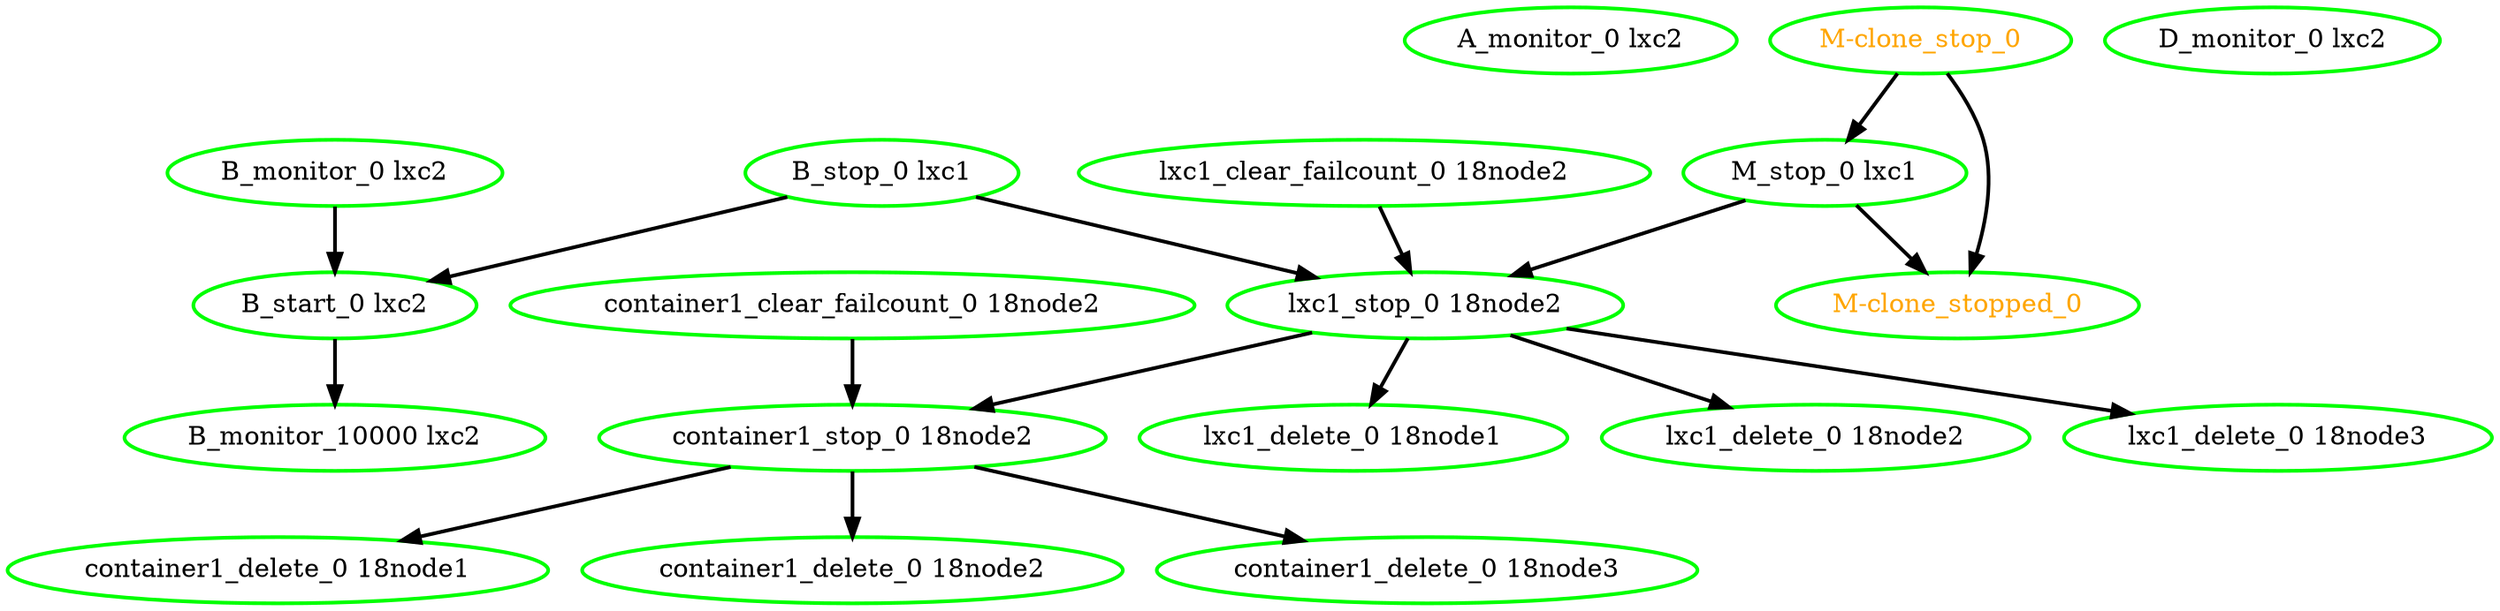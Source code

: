  digraph "g" {
"A_monitor_0 lxc2" [ style=bold color="green" fontcolor="black"]
"B_monitor_0 lxc2" -> "B_start_0 lxc2" [ style = bold]
"B_monitor_0 lxc2" [ style=bold color="green" fontcolor="black"]
"B_monitor_10000 lxc2" [ style=bold color="green" fontcolor="black"]
"B_start_0 lxc2" -> "B_monitor_10000 lxc2" [ style = bold]
"B_start_0 lxc2" [ style=bold color="green" fontcolor="black"]
"B_stop_0 lxc1" -> "B_start_0 lxc2" [ style = bold]
"B_stop_0 lxc1" -> "lxc1_stop_0 18node2" [ style = bold]
"B_stop_0 lxc1" [ style=bold color="green" fontcolor="black"]
"D_monitor_0 lxc2" [ style=bold color="green" fontcolor="black"]
"M-clone_stop_0" -> "M-clone_stopped_0" [ style = bold]
"M-clone_stop_0" -> "M_stop_0 lxc1" [ style = bold]
"M-clone_stop_0" [ style=bold color="green" fontcolor="orange"]
"M-clone_stopped_0" [ style=bold color="green" fontcolor="orange"]
"M_stop_0 lxc1" -> "M-clone_stopped_0" [ style = bold]
"M_stop_0 lxc1" -> "lxc1_stop_0 18node2" [ style = bold]
"M_stop_0 lxc1" [ style=bold color="green" fontcolor="black"]
"container1_clear_failcount_0 18node2" -> "container1_stop_0 18node2" [ style = bold]
"container1_clear_failcount_0 18node2" [ style=bold color="green" fontcolor="black"]
"container1_delete_0 18node1" [ style=bold color="green" fontcolor="black"]
"container1_delete_0 18node2" [ style=bold color="green" fontcolor="black"]
"container1_delete_0 18node3" [ style=bold color="green" fontcolor="black"]
"container1_stop_0 18node2" -> "container1_delete_0 18node1" [ style = bold]
"container1_stop_0 18node2" -> "container1_delete_0 18node2" [ style = bold]
"container1_stop_0 18node2" -> "container1_delete_0 18node3" [ style = bold]
"container1_stop_0 18node2" [ style=bold color="green" fontcolor="black"]
"lxc1_clear_failcount_0 18node2" -> "lxc1_stop_0 18node2" [ style = bold]
"lxc1_clear_failcount_0 18node2" [ style=bold color="green" fontcolor="black"]
"lxc1_delete_0 18node1" [ style=bold color="green" fontcolor="black"]
"lxc1_delete_0 18node2" [ style=bold color="green" fontcolor="black"]
"lxc1_delete_0 18node3" [ style=bold color="green" fontcolor="black"]
"lxc1_stop_0 18node2" -> "container1_stop_0 18node2" [ style = bold]
"lxc1_stop_0 18node2" -> "lxc1_delete_0 18node1" [ style = bold]
"lxc1_stop_0 18node2" -> "lxc1_delete_0 18node2" [ style = bold]
"lxc1_stop_0 18node2" -> "lxc1_delete_0 18node3" [ style = bold]
"lxc1_stop_0 18node2" [ style=bold color="green" fontcolor="black"]
}
